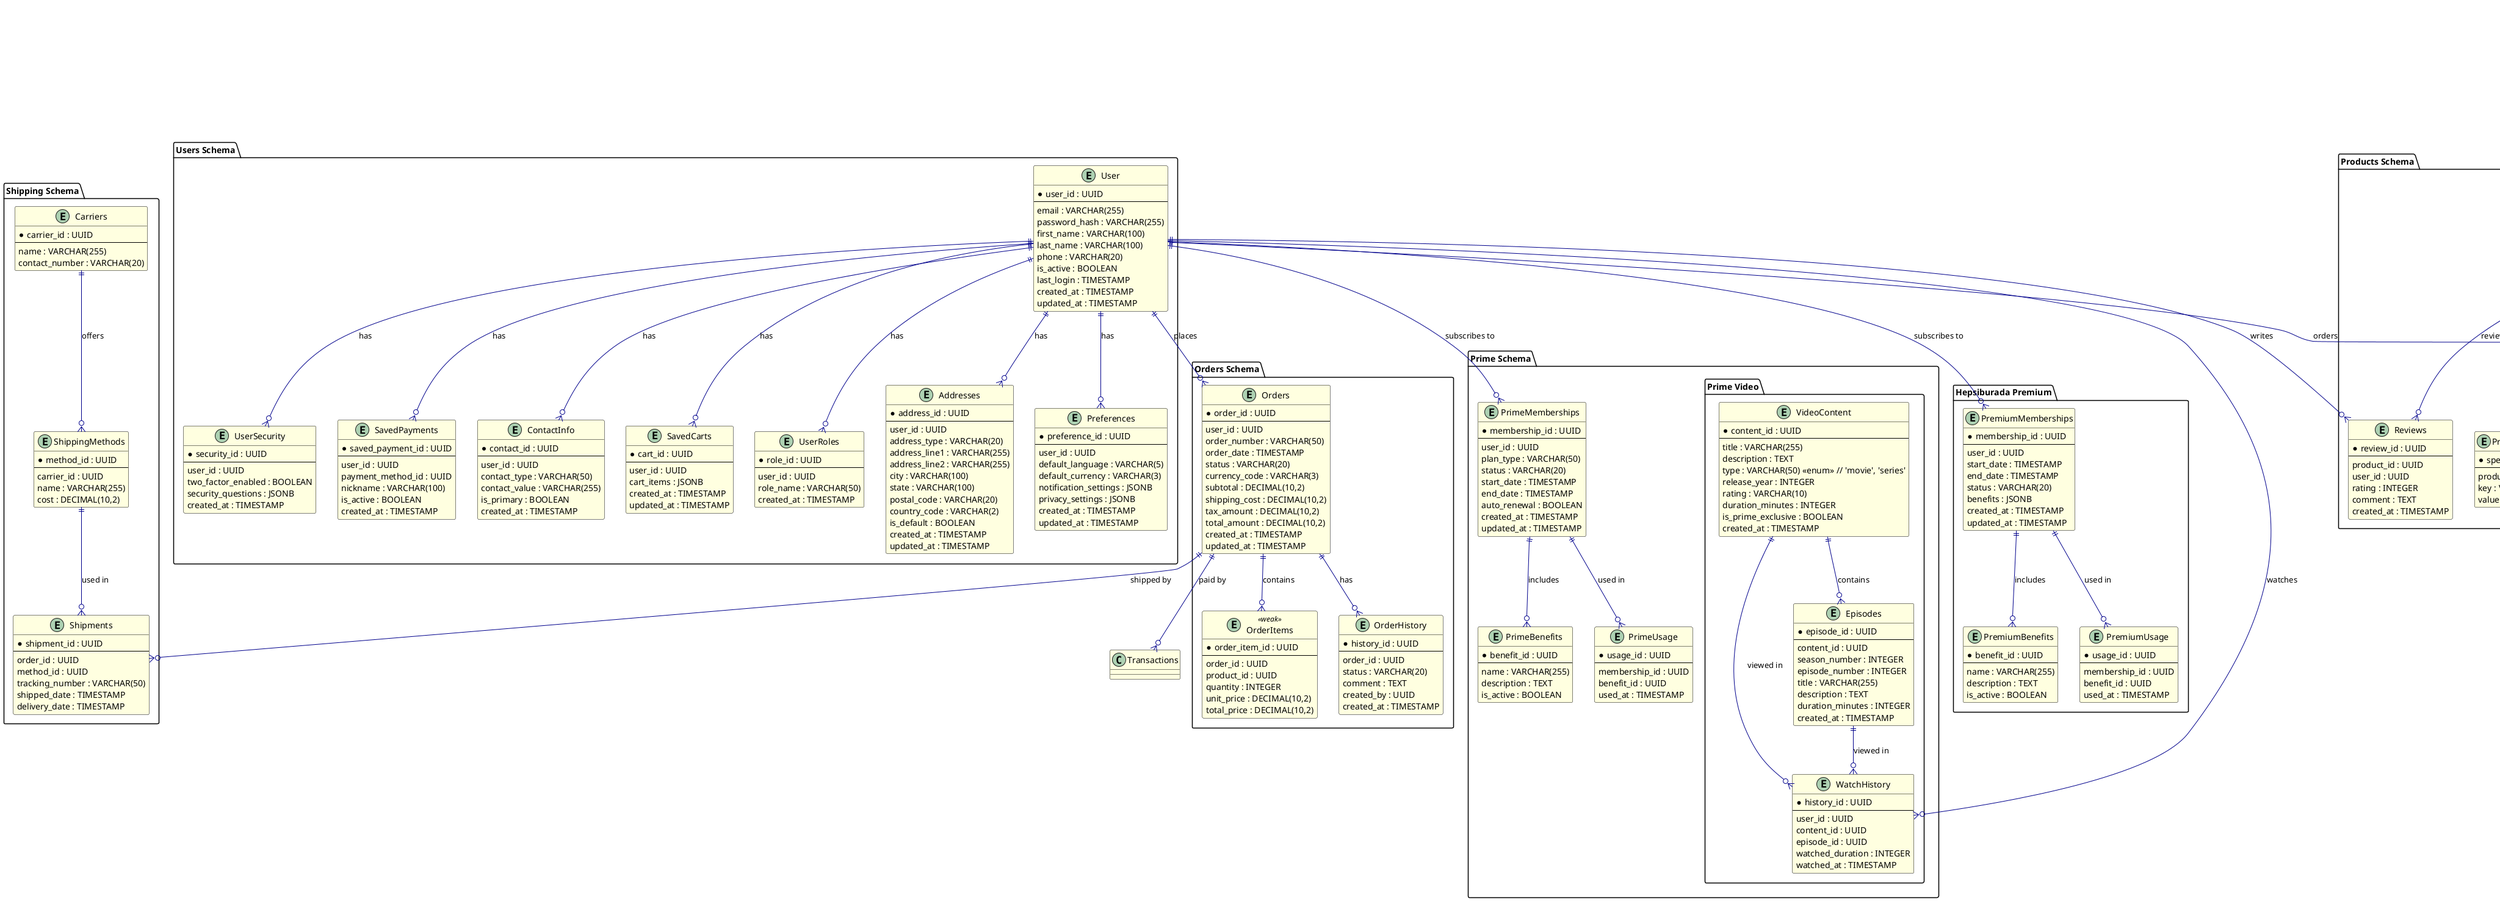 @startuml complete_eer_diagram

skinparam class {
    BackgroundColor LightYellow
    ArrowColor DarkBlue
    BorderColor Black
}

package "Users Schema" {
    entity User {
        * user_id : UUID
        --
        email : VARCHAR(255)
        password_hash : VARCHAR(255)
        first_name : VARCHAR(100)
        last_name : VARCHAR(100)
        phone : VARCHAR(20)
        is_active : BOOLEAN
        last_login : TIMESTAMP
        created_at : TIMESTAMP
        updated_at : TIMESTAMP
    }

    entity ContactInfo {
        * contact_id : UUID
        --
        user_id : UUID
        contact_type : VARCHAR(50)
        contact_value : VARCHAR(255)
        is_primary : BOOLEAN
        created_at : TIMESTAMP
    }

    entity SavedCarts {
        * cart_id : UUID
        --
        user_id : UUID
        cart_items : JSONB
        created_at : TIMESTAMP
        updated_at : TIMESTAMP
    }

    entity UserRoles {
        * role_id : UUID
        --
        user_id : UUID
        role_name : VARCHAR(50)
        created_at : TIMESTAMP
    }

    entity Addresses {
        * address_id : UUID
        --
        user_id : UUID
        address_type : VARCHAR(20)
        address_line1 : VARCHAR(255)
        address_line2 : VARCHAR(255)
        city : VARCHAR(100)
        state : VARCHAR(100)
        postal_code : VARCHAR(20)
        country_code : VARCHAR(2)
        is_default : BOOLEAN
        created_at : TIMESTAMP
        updated_at : TIMESTAMP
    }

    entity Preferences {
        * preference_id : UUID
        --
        user_id : UUID
        default_language : VARCHAR(5)
        default_currency : VARCHAR(3)
        notification_settings : JSONB
        privacy_settings : JSONB
        created_at : TIMESTAMP
        updated_at : TIMESTAMP
    }

    entity UserSecurity {
        * security_id : UUID
        --
        user_id : UUID
        two_factor_enabled : BOOLEAN
        security_questions : JSONB
        created_at : TIMESTAMP
    }

    entity SavedPayments {
        * saved_payment_id : UUID
        --
        user_id : UUID
        payment_method_id : UUID
        nickname : VARCHAR(100)
        is_active : BOOLEAN
        created_at : TIMESTAMP
    }
}

package "Orders Schema" {
    entity Orders {
        * order_id : UUID
        --
        user_id : UUID
        order_number : VARCHAR(50)
        order_date : TIMESTAMP
        status : VARCHAR(20)
        currency_code : VARCHAR(3)
        subtotal : DECIMAL(10,2)
        shipping_cost : DECIMAL(10,2)
        tax_amount : DECIMAL(10,2)
        total_amount : DECIMAL(10,2)
        created_at : TIMESTAMP
        updated_at : TIMESTAMP
    }

    entity OrderItems <<weak>> {
        * order_item_id : UUID
        --
        order_id : UUID
        product_id : UUID
        quantity : INTEGER
        unit_price : DECIMAL(10,2)
        total_price : DECIMAL(10,2)
    }

    entity OrderHistory {
        * history_id : UUID
        --
        order_id : UUID
        status : VARCHAR(20)
        comment : TEXT
        created_by : UUID
        created_at : TIMESTAMP
    }
}

package "Products Schema" {
    entity Products {
        * product_id : UUID
        --
        name : VARCHAR(255)
        description : TEXT
        price : DECIMAL(10,2)
        category_id : UUID
        brand_id : UUID
        created_at : TIMESTAMP
        updated_at : TIMESTAMP
    }

    entity ProductSpecifications {
        * spec_id : UUID
        --
        product_id : UUID
        key : VARCHAR(100)
        value : VARCHAR(255)
    }

    entity ProductImages {
        * image_id : UUID
        --
        product_id : UUID
        url : VARCHAR(255)
        is_primary : BOOLEAN
    }

    entity ProductVariants {
        * variant_id : UUID
        --
        product_id : UUID
        name : VARCHAR(255)
        additional_price : DECIMAL(10,2)
    }

    entity Reviews {
        * review_id : UUID
        --
        product_id : UUID
        user_id : UUID
        rating : INTEGER
        comment : TEXT
        created_at : TIMESTAMP
    }

    entity Inventory {
        * inventory_id : UUID
        --
        product_id : UUID
        warehouse_id : UUID
        quantity : INTEGER
        updated_at : TIMESTAMP
    }

    entity InventoryAlerts {
        * alert_id : UUID
        --
        product_id : UUID
        variant_id : UUID
        threshold : INTEGER
        created_at : TIMESTAMP
    }
}

package "Promotions Schema" {
    entity PromotionProducts {
        * promotion_product_id : UUID
        --
        promotion_id : UUID
        product_id : UUID
    }

    entity PromotionUsage {
        * usage_id : UUID
        --
        promotion_id : UUID
        user_id : UUID
        used_at : TIMESTAMP
    }
}

package "Sellers Schema" {
    entity Sellers {
        * seller_id : UUID
        --
        name : VARCHAR(255)
        rating : DECIMAL(3,2)
        created_at : TIMESTAMP
    }

    entity SellerRatings {
        * rating_id : UUID
        --
        seller_id : UUID
        user_id : UUID
        rating : INTEGER
        comment : TEXT
        created_at : TIMESTAMP
    }
}

package "Shipping Schema" {
    entity Carriers {
        * carrier_id : UUID
        --
        name : VARCHAR(255)
        contact_number : VARCHAR(20)
    }

    entity ShippingMethods {
        * method_id : UUID
        --
        carrier_id : UUID
        name : VARCHAR(255)
        cost : DECIMAL(10,2)
    }

    entity Shipments {
        * shipment_id : UUID
        --
        order_id : UUID
        method_id : UUID
        tracking_number : VARCHAR(50)
        shipped_date : TIMESTAMP
        delivery_date : TIMESTAMP
    }
}

package "Prime Schema" {
    entity PrimeMemberships {
        * membership_id : UUID
        --
        user_id : UUID
        plan_type : VARCHAR(50)
        status : VARCHAR(20)
        start_date : TIMESTAMP
        end_date : TIMESTAMP
        auto_renewal : BOOLEAN
        created_at : TIMESTAMP
        updated_at : TIMESTAMP
    }

    entity PrimeBenefits {
        * benefit_id : UUID
        --
        name : VARCHAR(255)
        description : TEXT
        is_active : BOOLEAN
    }

    entity PrimeUsage {
        * usage_id : UUID
        --
        membership_id : UUID
        benefit_id : UUID
        used_at : TIMESTAMP
    }

    package "Prime Video" {
        entity VideoContent {
            * content_id : UUID
            --
            title : VARCHAR(255)
            description : TEXT
            type : VARCHAR(50) <<enum>> // 'movie', 'series'
            release_year : INTEGER
            rating : VARCHAR(10)
            duration_minutes : INTEGER
            is_prime_exclusive : BOOLEAN
            created_at : TIMESTAMP
        }

        entity Episodes {
            * episode_id : UUID
            --
            content_id : UUID
            season_number : INTEGER
            episode_number : INTEGER
            title : VARCHAR(255)
            description : TEXT
            duration_minutes : INTEGER
            created_at : TIMESTAMP
        }

        entity WatchHistory {
            * history_id : UUID
            --
            user_id : UUID
            content_id : UUID
            episode_id : UUID
            watched_duration : INTEGER
            watched_at : TIMESTAMP
        }
    }
}

package "Trendyol Food Delivery" {
    entity Restaurants {
        * restaurant_id : UUID
        --
        name : VARCHAR(255)
        address : TEXT
        phone : VARCHAR(20)
        is_active : BOOLEAN
        created_at : TIMESTAMP
        updated_at : TIMESTAMP
    }

    entity Menus {
        * menu_id : UUID
        --
        restaurant_id : UUID
        name : VARCHAR(255)
        description : TEXT
        price : DECIMAL(10,2)
        is_active : BOOLEAN
    }

    entity FoodOrders {
        * order_id : UUID
        --
        user_id : UUID
        restaurant_id : UUID
        order_date : TIMESTAMP
        status : VARCHAR(20)
        total_amount : DECIMAL(10,2)
        created_at : TIMESTAMP
        updated_at : TIMESTAMP
    }
}

package "Hepsiburada Premium" {
    entity PremiumMemberships {
        * membership_id : UUID
        --
        user_id : UUID
        start_date : TIMESTAMP
        end_date : TIMESTAMP
        status : VARCHAR(20)
        benefits : JSONB
        created_at : TIMESTAMP
        updated_at : TIMESTAMP
    }

    entity PremiumBenefits {
        * benefit_id : UUID
        --
        name : VARCHAR(255)
        description : TEXT
        is_active : BOOLEAN
    }

    entity PremiumUsage {
        * usage_id : UUID
        --
        membership_id : UUID
        benefit_id : UUID
        used_at : TIMESTAMP
    }
}

User ||--o{ ContactInfo : "has"
User ||--o{ SavedCarts : "has"
User ||--o{ UserRoles : "has"
User ||--o{ Addresses : "has"
User ||--o{ Preferences : "has"
User ||--o{ UserSecurity : "has"
User ||--o{ SavedPayments : "has"
User ||--o{ Orders : "places"
User ||--o{ Reviews : "writes"
User ||--o{ PrimeMemberships : "subscribes to"
User ||--o{ PremiumMemberships : "subscribes to"
User ||--o{ FoodOrders : "orders"
User ||--o{ WatchHistory : "watches"

Orders ||--o{ OrderItems : "contains"
Orders ||--o{ OrderHistory : "has"
Orders ||--o{ Shipments : "shipped by"
Orders ||--o{ Transactions : "paid by"

Products ||--o{ ProductSpecifications : "has"
Products ||--o{ ProductImages : "has"
Products ||--o{ ProductVariants : "has"
Products ||--o{ Reviews : "reviewed by"
Products ||--o{ Inventory : "stored in"
Products ||--o{ InventoryAlerts : "alerts"
Products ||--o{ PromotionProducts : "promoted in"

Promotions ||--o{ PromotionProducts : "includes"
Promotions ||--o{ PromotionUsage : "used in"

Sellers ||--o{ SellerRatings : "rated by"
Sellers ||--o{ Products : "sells"

Carriers ||--o{ ShippingMethods : "offers"
ShippingMethods ||--o{ Shipments : "used in"

Restaurants ||--o{ Menus : "offers"
Restaurants ||--o{ FoodOrders : "fulfills"

PremiumMemberships ||--o{ PremiumBenefits : "includes"
PremiumMemberships ||--o{ PremiumUsage : "used in"

PrimeMemberships ||--o{ PrimeBenefits : "includes"
PrimeMemberships ||--o{ PrimeUsage : "used in"

VideoContent ||--o{ Episodes : "contains"
VideoContent ||--o{ WatchHistory : "viewed in"
Episodes ||--o{ WatchHistory : "viewed in"

@enduml
